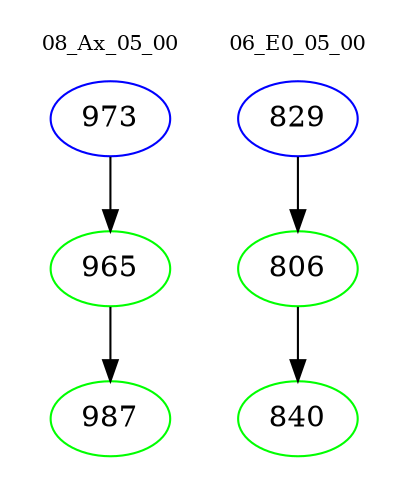digraph{
subgraph cluster_0 {
color = white
label = "08_Ax_05_00";
fontsize=10;
T0_973 [label="973", color="blue"]
T0_973 -> T0_965 [color="black"]
T0_965 [label="965", color="green"]
T0_965 -> T0_987 [color="black"]
T0_987 [label="987", color="green"]
}
subgraph cluster_1 {
color = white
label = "06_E0_05_00";
fontsize=10;
T1_829 [label="829", color="blue"]
T1_829 -> T1_806 [color="black"]
T1_806 [label="806", color="green"]
T1_806 -> T1_840 [color="black"]
T1_840 [label="840", color="green"]
}
}
